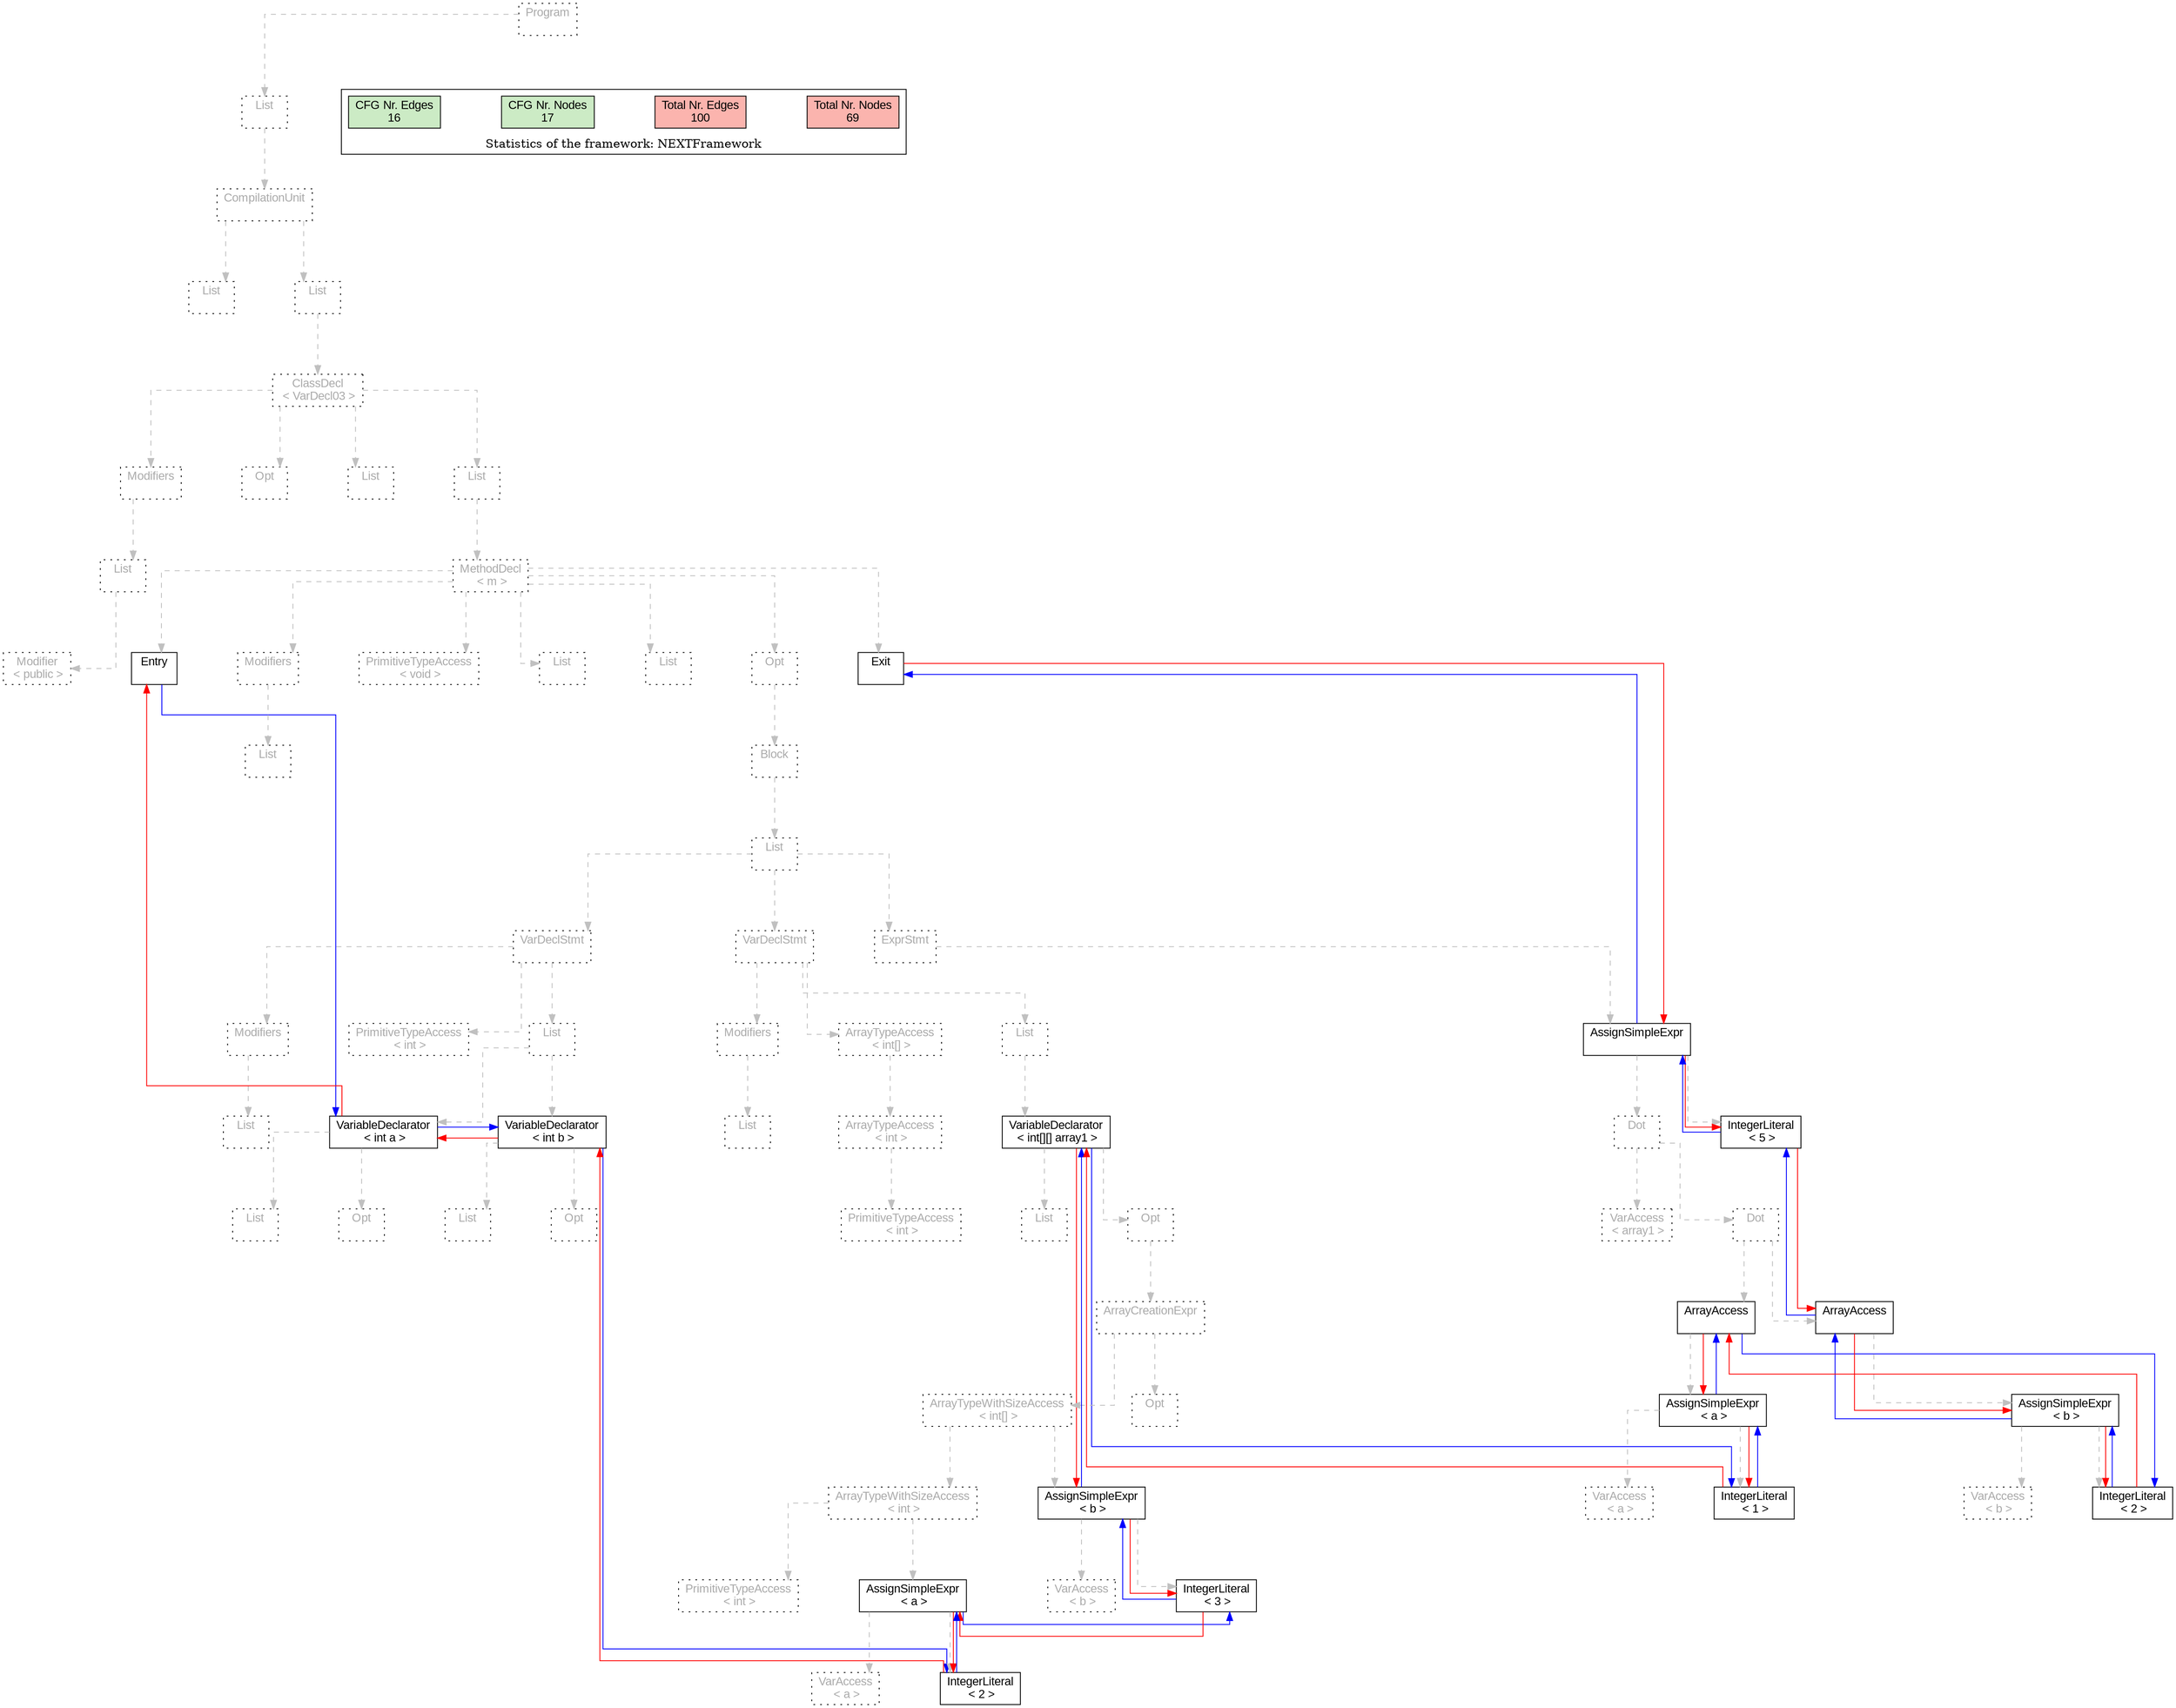 digraph G {
graph [splines=ortho, nodesep="1", ranksep="1"]
node [shape=rect, fontname=Arial];
{ rank = same; "Program[0]"}
{ rank = same; "List[1]"}
{ rank = same; "CompilationUnit[2]"}
{ rank = same; "List[3]"; "List[4]"}
{ rank = same; "ClassDecl[5]"}
{ rank = same; "Modifiers[6]"; "Opt[9]"; "List[10]"; "List[11]"}
{ rank = same; "List[7]"; "MethodDecl[12]"}
{ rank = same; "Modifier[8]"; "Entry[13]"; "Modifiers[14]"; "PrimitiveTypeAccess[16]"; "List[17]"; "List[18]"; "Opt[19]"; "Exit[20]"}
{ rank = same; "List[15]"; "Block[20]"}
{ rank = same; "List[21]"}
{ rank = same; "VarDeclStmt[22]"; "VarDeclStmt[33]"; "ExprStmt[54]"}
{ rank = same; "Modifiers[23]"; "PrimitiveTypeAccess[25]"; "List[26]"; "Modifiers[34]"; "ArrayTypeAccess[36]"; "List[39]"; "AssignSimpleExpr[55]"}
{ rank = same; "List[24]"; "VariableDeclarator[27]"; "VariableDeclarator[30]"; "List[35]"; "ArrayTypeAccess[37]"; "VariableDeclarator[40]"; "Dot[56]"; "IntegerLiteral[67]"}
{ rank = same; "List[28]"; "Opt[29]"; "List[31]"; "Opt[32]"; "PrimitiveTypeAccess[38]"; "List[41]"; "Opt[42]"; "VarAccess[57]"; "Dot[58]"}
{ rank = same; "ArrayCreationExpr[43]"; "ArrayAccess[59]"; "ArrayAccess[63]"}
{ rank = same; "ArrayTypeWithSizeAccess[44]"; "Opt[53]"; "AssignSimpleExpr[60]"; "AssignSimpleExpr[64]"}
{ rank = same; "ArrayTypeWithSizeAccess[45]"; "AssignSimpleExpr[50]"; "VarAccess[61]"; "IntegerLiteral[62]"; "VarAccess[65]"; "IntegerLiteral[66]"}
{ rank = same; "PrimitiveTypeAccess[46]"; "AssignSimpleExpr[47]"; "VarAccess[51]"; "IntegerLiteral[52]"}
{ rank = same; "VarAccess[48]"; "IntegerLiteral[49]"}
"Program[0]" [label="Program\n ", style= dotted   fillcolor="#eeeeee" fontcolor="#aaaaaa"  ]
"List[1]" [label="List\n ", style= dotted   fillcolor="#eeeeee" fontcolor="#aaaaaa"  ]
"CompilationUnit[2]" [label="CompilationUnit\n ", style= dotted   fillcolor="#eeeeee" fontcolor="#aaaaaa"  ]
"List[3]" [label="List\n ", style= dotted   fillcolor="#eeeeee" fontcolor="#aaaaaa"  ]
"List[4]" [label="List\n ", style= dotted   fillcolor="#eeeeee" fontcolor="#aaaaaa"  ]
"ClassDecl[5]" [label="ClassDecl\n < VarDecl03 >", style= dotted   fillcolor="#eeeeee" fontcolor="#aaaaaa"  ]
"Modifiers[6]" [label="Modifiers\n ", style= dotted   fillcolor="#eeeeee" fontcolor="#aaaaaa"  ]
"List[7]" [label="List\n ", style= dotted   fillcolor="#eeeeee" fontcolor="#aaaaaa"  ]
"Modifier[8]" [label="Modifier\n < public >", style= dotted   fillcolor="#eeeeee" fontcolor="#aaaaaa"  ]
"Opt[9]" [label="Opt\n ", style= dotted   fillcolor="#eeeeee" fontcolor="#aaaaaa"  ]
"List[10]" [label="List\n ", style= dotted   fillcolor="#eeeeee" fontcolor="#aaaaaa"  ]
"List[11]" [label="List\n ", style= dotted   fillcolor="#eeeeee" fontcolor="#aaaaaa"  ]
"MethodDecl[12]" [label="MethodDecl\n < m >", style= dotted   fillcolor="#eeeeee" fontcolor="#aaaaaa"  ]
"Entry[13]" [label="Entry\n ", fillcolor=white   style=filled  ]
"Modifiers[14]" [label="Modifiers\n ", style= dotted   fillcolor="#eeeeee" fontcolor="#aaaaaa"  ]
"List[15]" [label="List\n ", style= dotted   fillcolor="#eeeeee" fontcolor="#aaaaaa"  ]
"PrimitiveTypeAccess[16]" [label="PrimitiveTypeAccess\n < void >", style= dotted   fillcolor="#eeeeee" fontcolor="#aaaaaa"  ]
"List[17]" [label="List\n ", style= dotted   fillcolor="#eeeeee" fontcolor="#aaaaaa"  ]
"List[18]" [label="List\n ", style= dotted   fillcolor="#eeeeee" fontcolor="#aaaaaa"  ]
"Opt[19]" [label="Opt\n ", style= dotted   fillcolor="#eeeeee" fontcolor="#aaaaaa"  ]
"Block[20]" [label="Block\n ", style= dotted   fillcolor="#eeeeee" fontcolor="#aaaaaa"  ]
"List[21]" [label="List\n ", style= dotted   fillcolor="#eeeeee" fontcolor="#aaaaaa"  ]
"VarDeclStmt[22]" [label="VarDeclStmt\n ", style= dotted   fillcolor="#eeeeee" fontcolor="#aaaaaa"  ]
"Modifiers[23]" [label="Modifiers\n ", style= dotted   fillcolor="#eeeeee" fontcolor="#aaaaaa"  ]
"List[24]" [label="List\n ", style= dotted   fillcolor="#eeeeee" fontcolor="#aaaaaa"  ]
"PrimitiveTypeAccess[25]" [label="PrimitiveTypeAccess\n < int >", style= dotted   fillcolor="#eeeeee" fontcolor="#aaaaaa"  ]
"List[26]" [label="List\n ", style= dotted   fillcolor="#eeeeee" fontcolor="#aaaaaa"  ]
"VariableDeclarator[27]" [label="VariableDeclarator\n < int a >", fillcolor=white   style=filled  ]
"List[28]" [label="List\n ", style= dotted   fillcolor="#eeeeee" fontcolor="#aaaaaa"  ]
"Opt[29]" [label="Opt\n ", style= dotted   fillcolor="#eeeeee" fontcolor="#aaaaaa"  ]
"VariableDeclarator[30]" [label="VariableDeclarator\n < int b >", fillcolor=white   style=filled  ]
"List[31]" [label="List\n ", style= dotted   fillcolor="#eeeeee" fontcolor="#aaaaaa"  ]
"Opt[32]" [label="Opt\n ", style= dotted   fillcolor="#eeeeee" fontcolor="#aaaaaa"  ]
"VarDeclStmt[33]" [label="VarDeclStmt\n ", style= dotted   fillcolor="#eeeeee" fontcolor="#aaaaaa"  ]
"Modifiers[34]" [label="Modifiers\n ", style= dotted   fillcolor="#eeeeee" fontcolor="#aaaaaa"  ]
"List[35]" [label="List\n ", style= dotted   fillcolor="#eeeeee" fontcolor="#aaaaaa"  ]
"ArrayTypeAccess[36]" [label="ArrayTypeAccess\n < int[] >", style= dotted   fillcolor="#eeeeee" fontcolor="#aaaaaa"  ]
"ArrayTypeAccess[37]" [label="ArrayTypeAccess\n < int >", style= dotted   fillcolor="#eeeeee" fontcolor="#aaaaaa"  ]
"PrimitiveTypeAccess[38]" [label="PrimitiveTypeAccess\n < int >", style= dotted   fillcolor="#eeeeee" fontcolor="#aaaaaa"  ]
"List[39]" [label="List\n ", style= dotted   fillcolor="#eeeeee" fontcolor="#aaaaaa"  ]
"VariableDeclarator[40]" [label="VariableDeclarator\n < int[][] array1 >", fillcolor=white   style=filled  ]
"List[41]" [label="List\n ", style= dotted   fillcolor="#eeeeee" fontcolor="#aaaaaa"  ]
"Opt[42]" [label="Opt\n ", style= dotted   fillcolor="#eeeeee" fontcolor="#aaaaaa"  ]
"ArrayCreationExpr[43]" [label="ArrayCreationExpr\n ", style= dotted   fillcolor="#eeeeee" fontcolor="#aaaaaa"  ]
"ArrayTypeWithSizeAccess[44]" [label="ArrayTypeWithSizeAccess\n < int[] >", style= dotted   fillcolor="#eeeeee" fontcolor="#aaaaaa"  ]
"ArrayTypeWithSizeAccess[45]" [label="ArrayTypeWithSizeAccess\n < int >", style= dotted   fillcolor="#eeeeee" fontcolor="#aaaaaa"  ]
"PrimitiveTypeAccess[46]" [label="PrimitiveTypeAccess\n < int >", style= dotted   fillcolor="#eeeeee" fontcolor="#aaaaaa"  ]
"AssignSimpleExpr[47]" [label="AssignSimpleExpr\n < a >", fillcolor=white   style=filled  ]
"VarAccess[48]" [label="VarAccess\n < a >", style= dotted   fillcolor="#eeeeee" fontcolor="#aaaaaa"  ]
"IntegerLiteral[49]" [label="IntegerLiteral\n < 2 >", fillcolor=white   style=filled  ]
"AssignSimpleExpr[50]" [label="AssignSimpleExpr\n < b >", fillcolor=white   style=filled  ]
"VarAccess[51]" [label="VarAccess\n < b >", style= dotted   fillcolor="#eeeeee" fontcolor="#aaaaaa"  ]
"IntegerLiteral[52]" [label="IntegerLiteral\n < 3 >", fillcolor=white   style=filled  ]
"Opt[53]" [label="Opt\n ", style= dotted   fillcolor="#eeeeee" fontcolor="#aaaaaa"  ]
"ExprStmt[54]" [label="ExprStmt\n ", style= dotted   fillcolor="#eeeeee" fontcolor="#aaaaaa"  ]
"AssignSimpleExpr[55]" [label="AssignSimpleExpr\n ", fillcolor=white   style=filled  ]
"Dot[56]" [label="Dot\n ", style= dotted   fillcolor="#eeeeee" fontcolor="#aaaaaa"  ]
"VarAccess[57]" [label="VarAccess\n < array1 >", style= dotted   fillcolor="#eeeeee" fontcolor="#aaaaaa"  ]
"Dot[58]" [label="Dot\n ", style= dotted   fillcolor="#eeeeee" fontcolor="#aaaaaa"  ]
"ArrayAccess[59]" [label="ArrayAccess\n ", fillcolor=white   style=filled  ]
"AssignSimpleExpr[60]" [label="AssignSimpleExpr\n < a >", fillcolor=white   style=filled  ]
"VarAccess[61]" [label="VarAccess\n < a >", style= dotted   fillcolor="#eeeeee" fontcolor="#aaaaaa"  ]
"IntegerLiteral[62]" [label="IntegerLiteral\n < 1 >", fillcolor=white   style=filled  ]
"ArrayAccess[63]" [label="ArrayAccess\n ", fillcolor=white   style=filled  ]
"AssignSimpleExpr[64]" [label="AssignSimpleExpr\n < b >", fillcolor=white   style=filled  ]
"VarAccess[65]" [label="VarAccess\n < b >", style= dotted   fillcolor="#eeeeee" fontcolor="#aaaaaa"  ]
"IntegerLiteral[66]" [label="IntegerLiteral\n < 2 >", fillcolor=white   style=filled  ]
"IntegerLiteral[67]" [label="IntegerLiteral\n < 5 >", fillcolor=white   style=filled  ]
"Exit[20]" [label="Exit\n ", fillcolor=white   style=filled  ]
"CompilationUnit[2]" -> "List[3]" [style=dashed, color=gray]
"List[7]" -> "Modifier[8]" [style=dashed, color=gray]
"Modifiers[6]" -> "List[7]" [style=dashed, color=gray]
"ClassDecl[5]" -> "Modifiers[6]" [style=dashed, color=gray]
"ClassDecl[5]" -> "Opt[9]" [style=dashed, color=gray]
"ClassDecl[5]" -> "List[10]" [style=dashed, color=gray]
"MethodDecl[12]" -> "Entry[13]" [style=dashed, color=gray]
"Modifiers[14]" -> "List[15]" [style=dashed, color=gray]
"MethodDecl[12]" -> "Modifiers[14]" [style=dashed, color=gray]
"MethodDecl[12]" -> "PrimitiveTypeAccess[16]" [style=dashed, color=gray]
"MethodDecl[12]" -> "List[17]" [style=dashed, color=gray]
"MethodDecl[12]" -> "List[18]" [style=dashed, color=gray]
"Modifiers[23]" -> "List[24]" [style=dashed, color=gray]
"VarDeclStmt[22]" -> "Modifiers[23]" [style=dashed, color=gray]
"VarDeclStmt[22]" -> "PrimitiveTypeAccess[25]" [style=dashed, color=gray]
"VariableDeclarator[27]" -> "List[28]" [style=dashed, color=gray]
"VariableDeclarator[27]" -> "Opt[29]" [style=dashed, color=gray]
"List[26]" -> "VariableDeclarator[27]" [style=dashed, color=gray]
"VariableDeclarator[30]" -> "List[31]" [style=dashed, color=gray]
"VariableDeclarator[30]" -> "Opt[32]" [style=dashed, color=gray]
"List[26]" -> "VariableDeclarator[30]" [style=dashed, color=gray]
"VarDeclStmt[22]" -> "List[26]" [style=dashed, color=gray]
"List[21]" -> "VarDeclStmt[22]" [style=dashed, color=gray]
"Modifiers[34]" -> "List[35]" [style=dashed, color=gray]
"VarDeclStmt[33]" -> "Modifiers[34]" [style=dashed, color=gray]
"ArrayTypeAccess[37]" -> "PrimitiveTypeAccess[38]" [style=dashed, color=gray]
"ArrayTypeAccess[36]" -> "ArrayTypeAccess[37]" [style=dashed, color=gray]
"VarDeclStmt[33]" -> "ArrayTypeAccess[36]" [style=dashed, color=gray]
"VariableDeclarator[40]" -> "List[41]" [style=dashed, color=gray]
"ArrayTypeWithSizeAccess[45]" -> "PrimitiveTypeAccess[46]" [style=dashed, color=gray]
"AssignSimpleExpr[47]" -> "VarAccess[48]" [style=dashed, color=gray]
"AssignSimpleExpr[47]" -> "IntegerLiteral[49]" [style=dashed, color=gray]
"ArrayTypeWithSizeAccess[45]" -> "AssignSimpleExpr[47]" [style=dashed, color=gray]
"ArrayTypeWithSizeAccess[44]" -> "ArrayTypeWithSizeAccess[45]" [style=dashed, color=gray]
"AssignSimpleExpr[50]" -> "VarAccess[51]" [style=dashed, color=gray]
"AssignSimpleExpr[50]" -> "IntegerLiteral[52]" [style=dashed, color=gray]
"ArrayTypeWithSizeAccess[44]" -> "AssignSimpleExpr[50]" [style=dashed, color=gray]
"ArrayCreationExpr[43]" -> "ArrayTypeWithSizeAccess[44]" [style=dashed, color=gray]
"ArrayCreationExpr[43]" -> "Opt[53]" [style=dashed, color=gray]
"Opt[42]" -> "ArrayCreationExpr[43]" [style=dashed, color=gray]
"VariableDeclarator[40]" -> "Opt[42]" [style=dashed, color=gray]
"List[39]" -> "VariableDeclarator[40]" [style=dashed, color=gray]
"VarDeclStmt[33]" -> "List[39]" [style=dashed, color=gray]
"List[21]" -> "VarDeclStmt[33]" [style=dashed, color=gray]
"Dot[56]" -> "VarAccess[57]" [style=dashed, color=gray]
"AssignSimpleExpr[60]" -> "VarAccess[61]" [style=dashed, color=gray]
"AssignSimpleExpr[60]" -> "IntegerLiteral[62]" [style=dashed, color=gray]
"ArrayAccess[59]" -> "AssignSimpleExpr[60]" [style=dashed, color=gray]
"Dot[58]" -> "ArrayAccess[59]" [style=dashed, color=gray]
"AssignSimpleExpr[64]" -> "VarAccess[65]" [style=dashed, color=gray]
"AssignSimpleExpr[64]" -> "IntegerLiteral[66]" [style=dashed, color=gray]
"ArrayAccess[63]" -> "AssignSimpleExpr[64]" [style=dashed, color=gray]
"Dot[58]" -> "ArrayAccess[63]" [style=dashed, color=gray]
"Dot[56]" -> "Dot[58]" [style=dashed, color=gray]
"AssignSimpleExpr[55]" -> "Dot[56]" [style=dashed, color=gray]
"AssignSimpleExpr[55]" -> "IntegerLiteral[67]" [style=dashed, color=gray]
"ExprStmt[54]" -> "AssignSimpleExpr[55]" [style=dashed, color=gray]
"List[21]" -> "ExprStmt[54]" [style=dashed, color=gray]
"Block[20]" -> "List[21]" [style=dashed, color=gray]
"Opt[19]" -> "Block[20]" [style=dashed, color=gray]
"MethodDecl[12]" -> "Opt[19]" [style=dashed, color=gray]
"MethodDecl[12]" -> "Exit[20]" [style=dashed, color=gray]
"List[11]" -> "MethodDecl[12]" [style=dashed, color=gray]
"ClassDecl[5]" -> "List[11]" [style=dashed, color=gray]
"List[4]" -> "ClassDecl[5]" [style=dashed, color=gray]
"CompilationUnit[2]" -> "List[4]" [style=dashed, color=gray]
"List[1]" -> "CompilationUnit[2]" [style=dashed, color=gray]
"Program[0]" -> "List[1]" [style=dashed, color=gray]
"Exit[20]" -> "AssignSimpleExpr[55]" [color=red, constraint=false]
"AssignSimpleExpr[55]" -> "Exit[20]" [color=blue, constraint=false, xlabel=" "] 
"AssignSimpleExpr[55]" -> "IntegerLiteral[67]" [color=red, constraint=false]
"IntegerLiteral[67]" -> "AssignSimpleExpr[55]" [color=blue, constraint=false, xlabel=" "] 
"IntegerLiteral[67]" -> "ArrayAccess[63]" [color=red, constraint=false]
"ArrayAccess[63]" -> "IntegerLiteral[67]" [color=blue, constraint=false, xlabel=" "] 
"ArrayAccess[63]" -> "AssignSimpleExpr[64]" [color=red, constraint=false]
"AssignSimpleExpr[64]" -> "ArrayAccess[63]" [color=blue, constraint=false, xlabel=" "] 
"AssignSimpleExpr[64]" -> "IntegerLiteral[66]" [color=red, constraint=false]
"IntegerLiteral[66]" -> "AssignSimpleExpr[64]" [color=blue, constraint=false, xlabel=" "] 
"IntegerLiteral[66]" -> "ArrayAccess[59]" [color=red, constraint=false]
"ArrayAccess[59]" -> "IntegerLiteral[66]" [color=blue, constraint=false, xlabel=" "] 
"ArrayAccess[59]" -> "AssignSimpleExpr[60]" [color=red, constraint=false]
"AssignSimpleExpr[60]" -> "ArrayAccess[59]" [color=blue, constraint=false, xlabel=" "] 
"AssignSimpleExpr[60]" -> "IntegerLiteral[62]" [color=red, constraint=false]
"IntegerLiteral[62]" -> "AssignSimpleExpr[60]" [color=blue, constraint=false, xlabel=" "] 
"IntegerLiteral[62]" -> "VariableDeclarator[40]" [color=red, constraint=false]
"VariableDeclarator[40]" -> "IntegerLiteral[62]" [color=blue, constraint=false, xlabel=" "] 
"VariableDeclarator[40]" -> "AssignSimpleExpr[50]" [color=red, constraint=false]
"AssignSimpleExpr[50]" -> "VariableDeclarator[40]" [color=blue, constraint=false, xlabel=" "] 
"AssignSimpleExpr[50]" -> "IntegerLiteral[52]" [color=red, constraint=false]
"IntegerLiteral[52]" -> "AssignSimpleExpr[50]" [color=blue, constraint=false, xlabel=" "] 
"IntegerLiteral[52]" -> "AssignSimpleExpr[47]" [color=red, constraint=false]
"AssignSimpleExpr[47]" -> "IntegerLiteral[52]" [color=blue, constraint=false, xlabel=" "] 
"AssignSimpleExpr[47]" -> "IntegerLiteral[49]" [color=red, constraint=false]
"IntegerLiteral[49]" -> "AssignSimpleExpr[47]" [color=blue, constraint=false, xlabel=" "] 
"IntegerLiteral[49]" -> "VariableDeclarator[30]" [color=red, constraint=false]
"VariableDeclarator[30]" -> "IntegerLiteral[49]" [color=blue, constraint=false, xlabel=" "] 
"VariableDeclarator[30]" -> "VariableDeclarator[27]" [color=red, constraint=false]
"VariableDeclarator[27]" -> "VariableDeclarator[30]" [color=blue, constraint=false, xlabel=" "] 
"VariableDeclarator[27]" -> "Entry[13]" [color=red, constraint=false]
"Entry[13]" -> "VariableDeclarator[27]" [color=blue, constraint=false, xlabel=" "] 
"List[3]" -> "List[4]" [style=invis]
"Modifiers[6]" -> "Opt[9]" -> "List[10]" -> "List[11]" [style=invis]
"Entry[13]" -> "Modifiers[14]" -> "PrimitiveTypeAccess[16]" -> "List[17]" -> "List[18]" -> "Opt[19]" -> "Exit[20]" [style=invis]
"VarDeclStmt[22]" -> "VarDeclStmt[33]" -> "ExprStmt[54]" [style=invis]
"Modifiers[23]" -> "PrimitiveTypeAccess[25]" -> "List[26]" [style=invis]
"VariableDeclarator[27]" -> "VariableDeclarator[30]" [style=invis]
"List[28]" -> "Opt[29]" [style=invis]
"List[31]" -> "Opt[32]" [style=invis]
"Modifiers[34]" -> "ArrayTypeAccess[36]" -> "List[39]" [style=invis]
"List[41]" -> "Opt[42]" [style=invis]
"ArrayTypeWithSizeAccess[44]" -> "Opt[53]" [style=invis]
"ArrayTypeWithSizeAccess[45]" -> "AssignSimpleExpr[50]" [style=invis]
"PrimitiveTypeAccess[46]" -> "AssignSimpleExpr[47]" [style=invis]
"VarAccess[48]" -> "IntegerLiteral[49]" [style=invis]
"VarAccess[51]" -> "IntegerLiteral[52]" [style=invis]
"Dot[56]" -> "IntegerLiteral[67]" [style=invis]
"VarAccess[57]" -> "Dot[58]" [style=invis]
"ArrayAccess[59]" -> "ArrayAccess[63]" [style=invis]
"VarAccess[61]" -> "IntegerLiteral[62]" [style=invis]
"VarAccess[65]" -> "IntegerLiteral[66]" [style=invis]

subgraph cluster_legend {
{node [style=filled, fillcolor=1, colorscheme="pastel13"]
Nodes [label="Total Nr. Nodes
69", fillcolor=1]
Edges [label="Total Nr. Edges
100", fillcolor=1]
NodesCFG [label="CFG Nr. Nodes
17", fillcolor=3]
EdgesCFG [label="CFG Nr. Edges
16", fillcolor=3]
Nodes-> "Program[0]" -> NodesCFG  [style="invis"]
Edges -> "Program[0]" ->EdgesCFG [style="invis"]}
label = "Statistics of the framework: NEXTFramework"
style="solid"
ranksep=0.05
nodesep=0.01
labelloc = b
len=2
}}